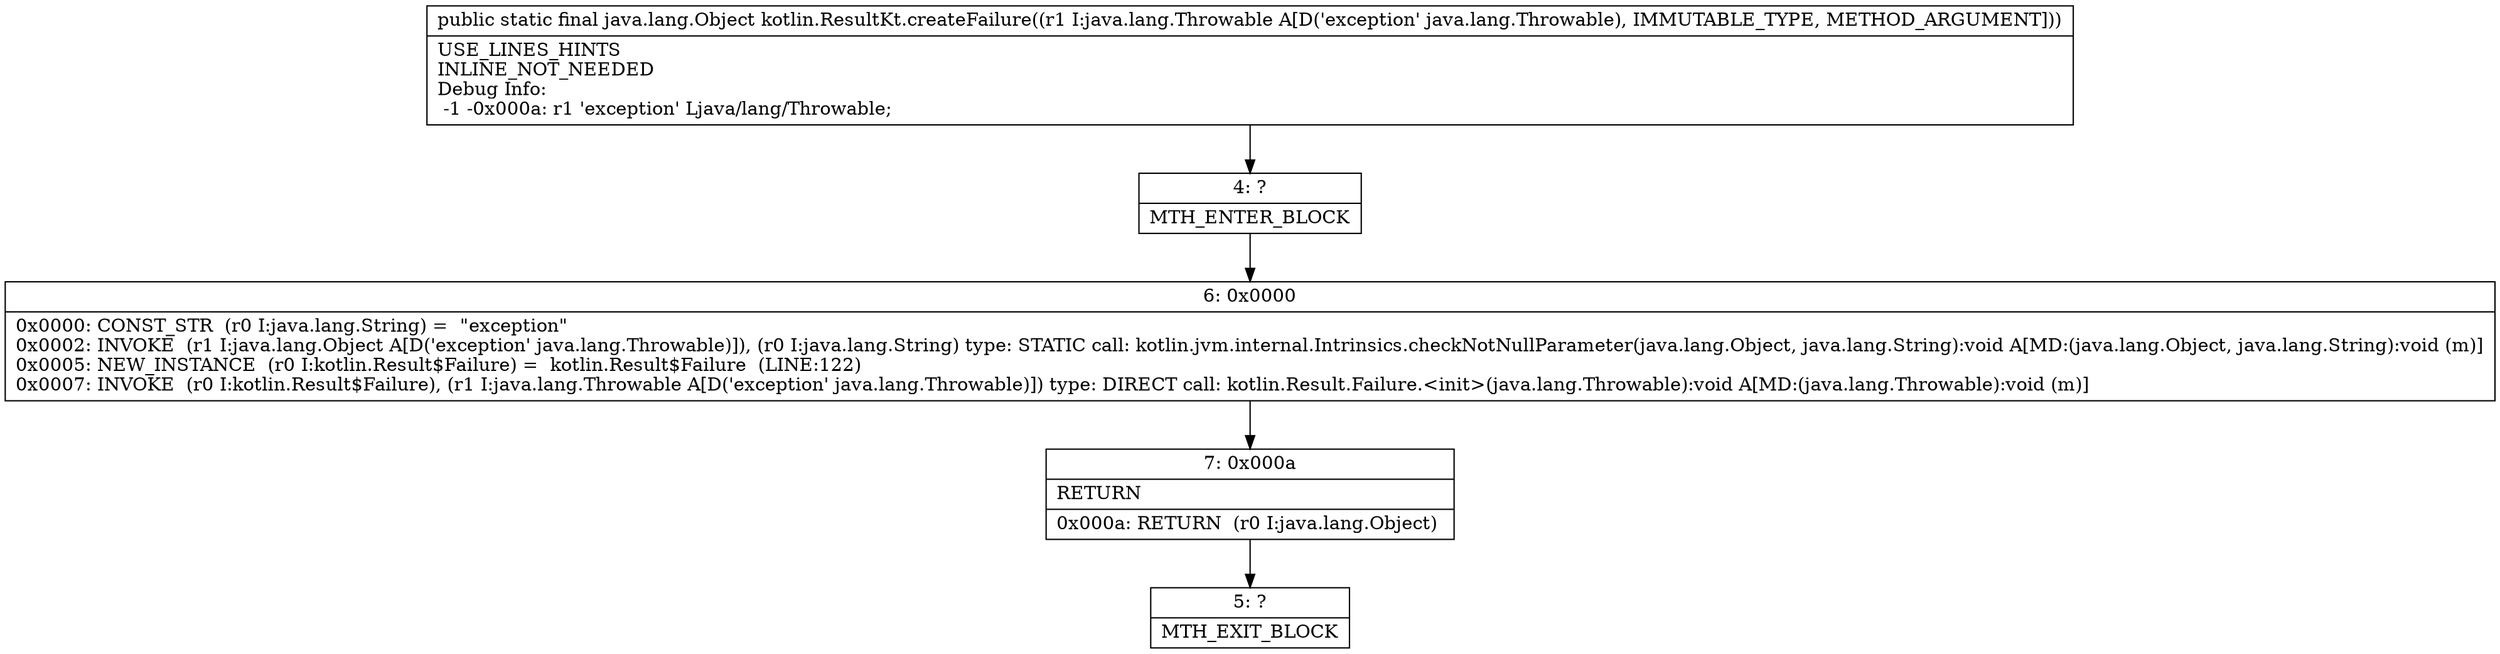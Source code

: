 digraph "CFG forkotlin.ResultKt.createFailure(Ljava\/lang\/Throwable;)Ljava\/lang\/Object;" {
Node_4 [shape=record,label="{4\:\ ?|MTH_ENTER_BLOCK\l}"];
Node_6 [shape=record,label="{6\:\ 0x0000|0x0000: CONST_STR  (r0 I:java.lang.String) =  \"exception\" \l0x0002: INVOKE  (r1 I:java.lang.Object A[D('exception' java.lang.Throwable)]), (r0 I:java.lang.String) type: STATIC call: kotlin.jvm.internal.Intrinsics.checkNotNullParameter(java.lang.Object, java.lang.String):void A[MD:(java.lang.Object, java.lang.String):void (m)]\l0x0005: NEW_INSTANCE  (r0 I:kotlin.Result$Failure) =  kotlin.Result$Failure  (LINE:122)\l0x0007: INVOKE  (r0 I:kotlin.Result$Failure), (r1 I:java.lang.Throwable A[D('exception' java.lang.Throwable)]) type: DIRECT call: kotlin.Result.Failure.\<init\>(java.lang.Throwable):void A[MD:(java.lang.Throwable):void (m)]\l}"];
Node_7 [shape=record,label="{7\:\ 0x000a|RETURN\l|0x000a: RETURN  (r0 I:java.lang.Object) \l}"];
Node_5 [shape=record,label="{5\:\ ?|MTH_EXIT_BLOCK\l}"];
MethodNode[shape=record,label="{public static final java.lang.Object kotlin.ResultKt.createFailure((r1 I:java.lang.Throwable A[D('exception' java.lang.Throwable), IMMUTABLE_TYPE, METHOD_ARGUMENT]))  | USE_LINES_HINTS\lINLINE_NOT_NEEDED\lDebug Info:\l  \-1 \-0x000a: r1 'exception' Ljava\/lang\/Throwable;\l}"];
MethodNode -> Node_4;Node_4 -> Node_6;
Node_6 -> Node_7;
Node_7 -> Node_5;
}

